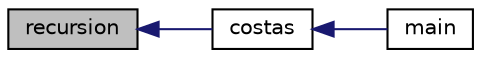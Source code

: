 digraph "recursion"
{
  edge [fontname="Helvetica",fontsize="10",labelfontname="Helvetica",labelfontsize="10"];
  node [fontname="Helvetica",fontsize="10",shape=record];
  rankdir="LR";
  Node139 [label="recursion",height=0.2,width=0.4,color="black", fillcolor="grey75", style="filled", fontcolor="black"];
  Node139 -> Node140 [dir="back",color="midnightblue",fontsize="10",style="solid",fontname="Helvetica"];
  Node140 [label="costas",height=0.2,width=0.4,color="black", fillcolor="white", style="filled",URL="$d6/d90/costas_8_c.html#a41b058c10b5e92d11505cd40b1ff6b28"];
  Node140 -> Node141 [dir="back",color="midnightblue",fontsize="10",style="solid",fontname="Helvetica"];
  Node141 [label="main",height=0.2,width=0.4,color="black", fillcolor="white", style="filled",URL="$d6/d90/costas_8_c.html#a3c04138a5bfe5d72780bb7e82a18e627"];
}
